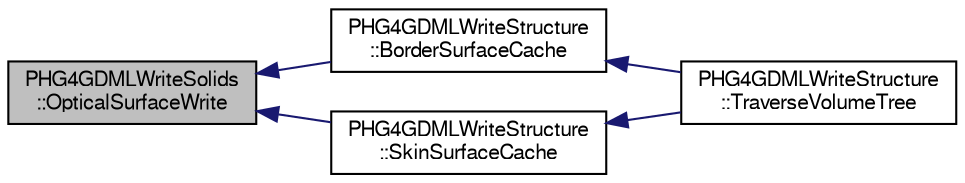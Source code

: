 digraph "PHG4GDMLWriteSolids::OpticalSurfaceWrite"
{
  bgcolor="transparent";
  edge [fontname="FreeSans",fontsize="10",labelfontname="FreeSans",labelfontsize="10"];
  node [fontname="FreeSans",fontsize="10",shape=record];
  rankdir="LR";
  Node1 [label="PHG4GDMLWriteSolids\l::OpticalSurfaceWrite",height=0.2,width=0.4,color="black", fillcolor="grey75", style="filled" fontcolor="black"];
  Node1 -> Node2 [dir="back",color="midnightblue",fontsize="10",style="solid",fontname="FreeSans"];
  Node2 [label="PHG4GDMLWriteStructure\l::BorderSurfaceCache",height=0.2,width=0.4,color="black",URL="$d2/d72/classPHG4GDMLWriteStructure.html#aa22bfa894b736e4069f3733c5410b42e"];
  Node2 -> Node3 [dir="back",color="midnightblue",fontsize="10",style="solid",fontname="FreeSans"];
  Node3 [label="PHG4GDMLWriteStructure\l::TraverseVolumeTree",height=0.2,width=0.4,color="black",URL="$d2/d72/classPHG4GDMLWriteStructure.html#a957c6f2d283732660e3eb9c41b982048"];
  Node1 -> Node4 [dir="back",color="midnightblue",fontsize="10",style="solid",fontname="FreeSans"];
  Node4 [label="PHG4GDMLWriteStructure\l::SkinSurfaceCache",height=0.2,width=0.4,color="black",URL="$d2/d72/classPHG4GDMLWriteStructure.html#a2411bf73dc26fa137b5547e3ffb033ff"];
  Node4 -> Node3 [dir="back",color="midnightblue",fontsize="10",style="solid",fontname="FreeSans"];
}
